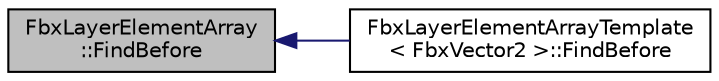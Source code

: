 digraph "FbxLayerElementArray::FindBefore"
{
  edge [fontname="Helvetica",fontsize="10",labelfontname="Helvetica",labelfontsize="10"];
  node [fontname="Helvetica",fontsize="10",shape=record];
  rankdir="LR";
  Node37 [label="FbxLayerElementArray\l::FindBefore",height=0.2,width=0.4,color="black", fillcolor="grey75", style="filled", fontcolor="black"];
  Node37 -> Node38 [dir="back",color="midnightblue",fontsize="10",style="solid",fontname="Helvetica"];
  Node38 [label="FbxLayerElementArrayTemplate\l\< FbxVector2 \>::FindBefore",height=0.2,width=0.4,color="black", fillcolor="white", style="filled",URL="$class_fbx_layer_element_array_template.html#a27a66a52ff1642fd6a5ed7c34d72c3c7"];
}
